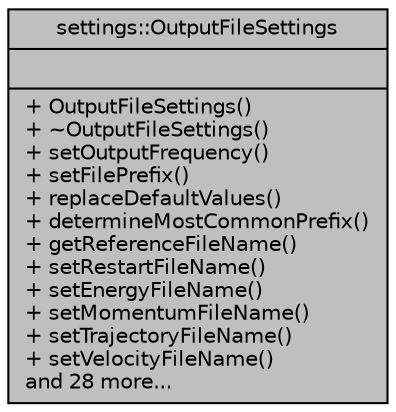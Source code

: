 digraph "settings::OutputFileSettings"
{
 // LATEX_PDF_SIZE
  edge [fontname="Helvetica",fontsize="10",labelfontname="Helvetica",labelfontsize="10"];
  node [fontname="Helvetica",fontsize="10",shape=record];
  Node1 [label="{settings::OutputFileSettings\n||+ OutputFileSettings()\l+ ~OutputFileSettings()\l+ setOutputFrequency()\l+ setFilePrefix()\l+ replaceDefaultValues()\l+ determineMostCommonPrefix()\l+ getReferenceFileName()\l+ setRestartFileName()\l+ setEnergyFileName()\l+ setMomentumFileName()\l+ setTrajectoryFileName()\l+ setVelocityFileName()\land 28 more...\l}",height=0.2,width=0.4,color="black", fillcolor="grey75", style="filled", fontcolor="black",tooltip="static class to store settings of the output files"];
}
